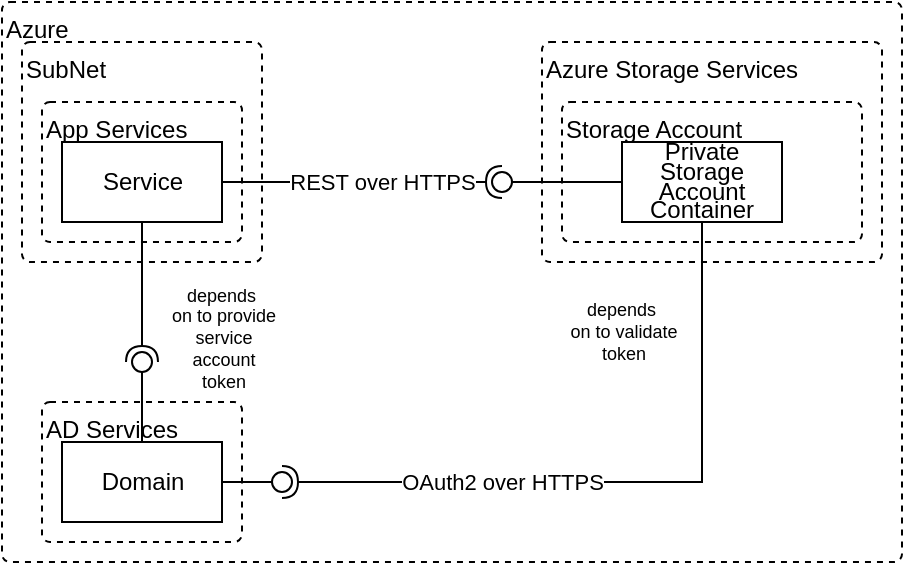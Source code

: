 <mxfile version="20.3.0" type="device"><diagram id="tFx8NVUHpEqBDBRQr2UT" name="Page-1"><mxGraphModel dx="782" dy="549" grid="1" gridSize="10" guides="1" tooltips="1" connect="1" arrows="1" fold="1" page="1" pageScale="1" pageWidth="850" pageHeight="1100" math="0" shadow="0"><root><mxCell id="0"/><mxCell id="1" parent="0"/><mxCell id="Gx41l4HgLbHrOLMps15p-1" value="Azure" style="rounded=1;whiteSpace=wrap;html=1;fillColor=none;dashed=1;align=left;verticalAlign=top;container=1;collapsible=0;recursiveResize=0;imageWidth=24;arcSize=8;absoluteArcSize=1;" vertex="1" parent="1"><mxGeometry x="100" y="140" width="450" height="280" as="geometry"/></mxCell><mxCell id="Gx41l4HgLbHrOLMps15p-2" value="AD Services" style="rounded=1;whiteSpace=wrap;html=1;fillColor=none;dashed=1;align=left;verticalAlign=top;container=1;collapsible=0;recursiveResize=0;imageWidth=24;arcSize=8;absoluteArcSize=1;spacing=2;" vertex="1" parent="Gx41l4HgLbHrOLMps15p-1"><mxGeometry x="20" y="200" width="100" height="70" as="geometry"/></mxCell><mxCell id="Gx41l4HgLbHrOLMps15p-3" value="Domain" style="html=1;dropTarget=0;fontFamily=Helvetica;fontSize=12;fontColor=default;align=center;strokeColor=default;fillColor=none;" vertex="1" parent="Gx41l4HgLbHrOLMps15p-2"><mxGeometry x="10" y="20" width="80" height="40" as="geometry"/></mxCell><mxCell id="Gx41l4HgLbHrOLMps15p-4" value="Azure Storage Services" style="rounded=1;whiteSpace=wrap;html=1;fillColor=none;dashed=1;align=left;verticalAlign=top;container=1;collapsible=0;recursiveResize=0;imageWidth=24;arcSize=8;absoluteArcSize=1;" vertex="1" parent="Gx41l4HgLbHrOLMps15p-1"><mxGeometry x="270" y="20" width="170" height="110" as="geometry"/></mxCell><mxCell id="Gx41l4HgLbHrOLMps15p-6" value="depends&amp;nbsp;&lt;br style=&quot;font-size: 9px;&quot;&gt;on to provide&lt;br style=&quot;font-size: 9px;&quot;&gt;service&lt;br style=&quot;font-size: 9px;&quot;&gt;account&lt;br style=&quot;font-size: 9px;&quot;&gt;token" style="text;html=1;strokeColor=none;fillColor=none;align=center;verticalAlign=middle;whiteSpace=wrap;rounded=0;fontSize=9;" vertex="1" parent="Gx41l4HgLbHrOLMps15p-1"><mxGeometry x="81" y="153" width="60" height="30" as="geometry"/></mxCell><mxCell id="Gx41l4HgLbHrOLMps15p-7" value="depends&amp;nbsp;&lt;br style=&quot;font-size: 9px;&quot;&gt;on to validate&lt;br style=&quot;font-size: 9px;&quot;&gt;token" style="text;html=1;strokeColor=none;fillColor=none;align=center;verticalAlign=middle;whiteSpace=wrap;rounded=0;fontSize=9;" vertex="1" parent="Gx41l4HgLbHrOLMps15p-1"><mxGeometry x="281" y="150" width="60" height="30" as="geometry"/></mxCell><mxCell id="Gx41l4HgLbHrOLMps15p-21" value="Storage Account" style="rounded=1;whiteSpace=wrap;html=1;fillColor=none;dashed=1;align=left;verticalAlign=top;container=1;collapsible=0;recursiveResize=0;imageWidth=24;arcSize=8;absoluteArcSize=1;" vertex="1" parent="Gx41l4HgLbHrOLMps15p-1"><mxGeometry x="280" y="50" width="150" height="70" as="geometry"/></mxCell><mxCell id="Gx41l4HgLbHrOLMps15p-5" value="&lt;p style=&quot;line-height: 0.8;&quot;&gt;Private Storage&lt;br&gt;Account Container&lt;/p&gt;" style="rounded=0;whiteSpace=wrap;html=1;strokeColor=default;fillColor=none;" vertex="1" parent="Gx41l4HgLbHrOLMps15p-21"><mxGeometry x="30" y="20" width="80" height="40" as="geometry"/></mxCell><mxCell id="Gx41l4HgLbHrOLMps15p-8" value="SubNet" style="rounded=1;whiteSpace=wrap;html=1;fillColor=none;dashed=1;align=left;verticalAlign=top;container=1;collapsible=0;recursiveResize=0;imageWidth=24;arcSize=8;absoluteArcSize=1;" vertex="1" parent="1"><mxGeometry x="110" y="160" width="120" height="110" as="geometry"/></mxCell><mxCell id="Gx41l4HgLbHrOLMps15p-9" value="App Services" style="rounded=1;whiteSpace=wrap;html=1;fillColor=none;dashed=1;align=left;verticalAlign=top;container=1;collapsible=0;recursiveResize=0;imageWidth=24;arcSize=8;absoluteArcSize=1;" vertex="1" parent="Gx41l4HgLbHrOLMps15p-8"><mxGeometry x="10" y="30" width="100" height="70" as="geometry"/></mxCell><mxCell id="Gx41l4HgLbHrOLMps15p-10" value="Service" style="html=1;dropTarget=0;fontFamily=Helvetica;fontSize=12;fontColor=default;align=center;strokeColor=default;fillColor=none;" vertex="1" parent="Gx41l4HgLbHrOLMps15p-9"><mxGeometry x="10" y="20" width="80" height="40" as="geometry"/></mxCell><mxCell id="Gx41l4HgLbHrOLMps15p-11" value="" style="rounded=0;orthogonalLoop=1;jettySize=auto;html=1;endArrow=none;endFill=0;sketch=0;sourcePerimeterSpacing=0;targetPerimeterSpacing=0;exitX=0;exitY=0.5;exitDx=0;exitDy=0;" edge="1" parent="1" source="Gx41l4HgLbHrOLMps15p-5" target="Gx41l4HgLbHrOLMps15p-13"><mxGeometry relative="1" as="geometry"><mxPoint x="370" y="445" as="sourcePoint"/></mxGeometry></mxCell><mxCell id="Gx41l4HgLbHrOLMps15p-12" value="REST over HTTPS" style="rounded=0;orthogonalLoop=1;jettySize=auto;html=1;endArrow=halfCircle;endFill=0;entryX=0.5;entryY=0.5;endSize=6;strokeWidth=1;sketch=0;exitX=1;exitY=0.5;exitDx=0;exitDy=0;" edge="1" parent="1" source="Gx41l4HgLbHrOLMps15p-10" target="Gx41l4HgLbHrOLMps15p-13"><mxGeometry x="0.143" relative="1" as="geometry"><mxPoint x="140" y="380" as="sourcePoint"/><mxPoint as="offset"/></mxGeometry></mxCell><mxCell id="Gx41l4HgLbHrOLMps15p-13" value="" style="ellipse;whiteSpace=wrap;html=1;align=center;aspect=fixed;resizable=0;points=[];outlineConnect=0;sketch=0;" vertex="1" parent="1"><mxGeometry x="345" y="225" width="10" height="10" as="geometry"/></mxCell><mxCell id="Gx41l4HgLbHrOLMps15p-14" value="" style="rounded=0;orthogonalLoop=1;jettySize=auto;html=1;endArrow=none;endFill=0;sketch=0;sourcePerimeterSpacing=0;targetPerimeterSpacing=0;" edge="1" parent="1" source="Gx41l4HgLbHrOLMps15p-3" target="Gx41l4HgLbHrOLMps15p-16"><mxGeometry relative="1" as="geometry"><mxPoint x="200" y="615" as="sourcePoint"/></mxGeometry></mxCell><mxCell id="Gx41l4HgLbHrOLMps15p-15" value="" style="rounded=0;orthogonalLoop=1;jettySize=auto;html=1;endArrow=halfCircle;endFill=0;entryX=0.5;entryY=0.5;endSize=6;strokeWidth=1;sketch=0;exitX=0.5;exitY=1;exitDx=0;exitDy=0;" edge="1" parent="1" source="Gx41l4HgLbHrOLMps15p-10" target="Gx41l4HgLbHrOLMps15p-16"><mxGeometry relative="1" as="geometry"><mxPoint x="240" y="365" as="sourcePoint"/><Array as="points"><mxPoint x="170" y="290"/></Array></mxGeometry></mxCell><mxCell id="Gx41l4HgLbHrOLMps15p-16" value="" style="ellipse;whiteSpace=wrap;html=1;align=center;aspect=fixed;resizable=0;points=[];outlineConnect=0;sketch=0;" vertex="1" parent="1"><mxGeometry x="165" y="315" width="10" height="10" as="geometry"/></mxCell><mxCell id="Gx41l4HgLbHrOLMps15p-17" value="" style="rounded=0;orthogonalLoop=1;jettySize=auto;html=1;endArrow=none;endFill=0;sketch=0;sourcePerimeterSpacing=0;targetPerimeterSpacing=0;exitX=1;exitY=0.5;exitDx=0;exitDy=0;" edge="1" parent="1" source="Gx41l4HgLbHrOLMps15p-3" target="Gx41l4HgLbHrOLMps15p-19"><mxGeometry relative="1" as="geometry"><mxPoint x="265" y="455" as="sourcePoint"/><Array as="points"/></mxGeometry></mxCell><mxCell id="Gx41l4HgLbHrOLMps15p-18" value="OAuth2 over HTTPS" style="rounded=0;orthogonalLoop=1;jettySize=auto;html=1;endArrow=halfCircle;endFill=0;entryX=0.5;entryY=0.5;endSize=6;strokeWidth=1;sketch=0;exitX=0.5;exitY=1;exitDx=0;exitDy=0;" edge="1" parent="1" source="Gx41l4HgLbHrOLMps15p-5" target="Gx41l4HgLbHrOLMps15p-19"><mxGeometry x="0.355" relative="1" as="geometry"><mxPoint x="385" y="435" as="sourcePoint"/><Array as="points"><mxPoint x="450" y="380"/></Array><mxPoint as="offset"/></mxGeometry></mxCell><mxCell id="Gx41l4HgLbHrOLMps15p-19" value="" style="ellipse;whiteSpace=wrap;html=1;align=center;aspect=fixed;resizable=0;points=[];outlineConnect=0;sketch=0;" vertex="1" parent="1"><mxGeometry x="235" y="375" width="10" height="10" as="geometry"/></mxCell></root></mxGraphModel></diagram></mxfile>